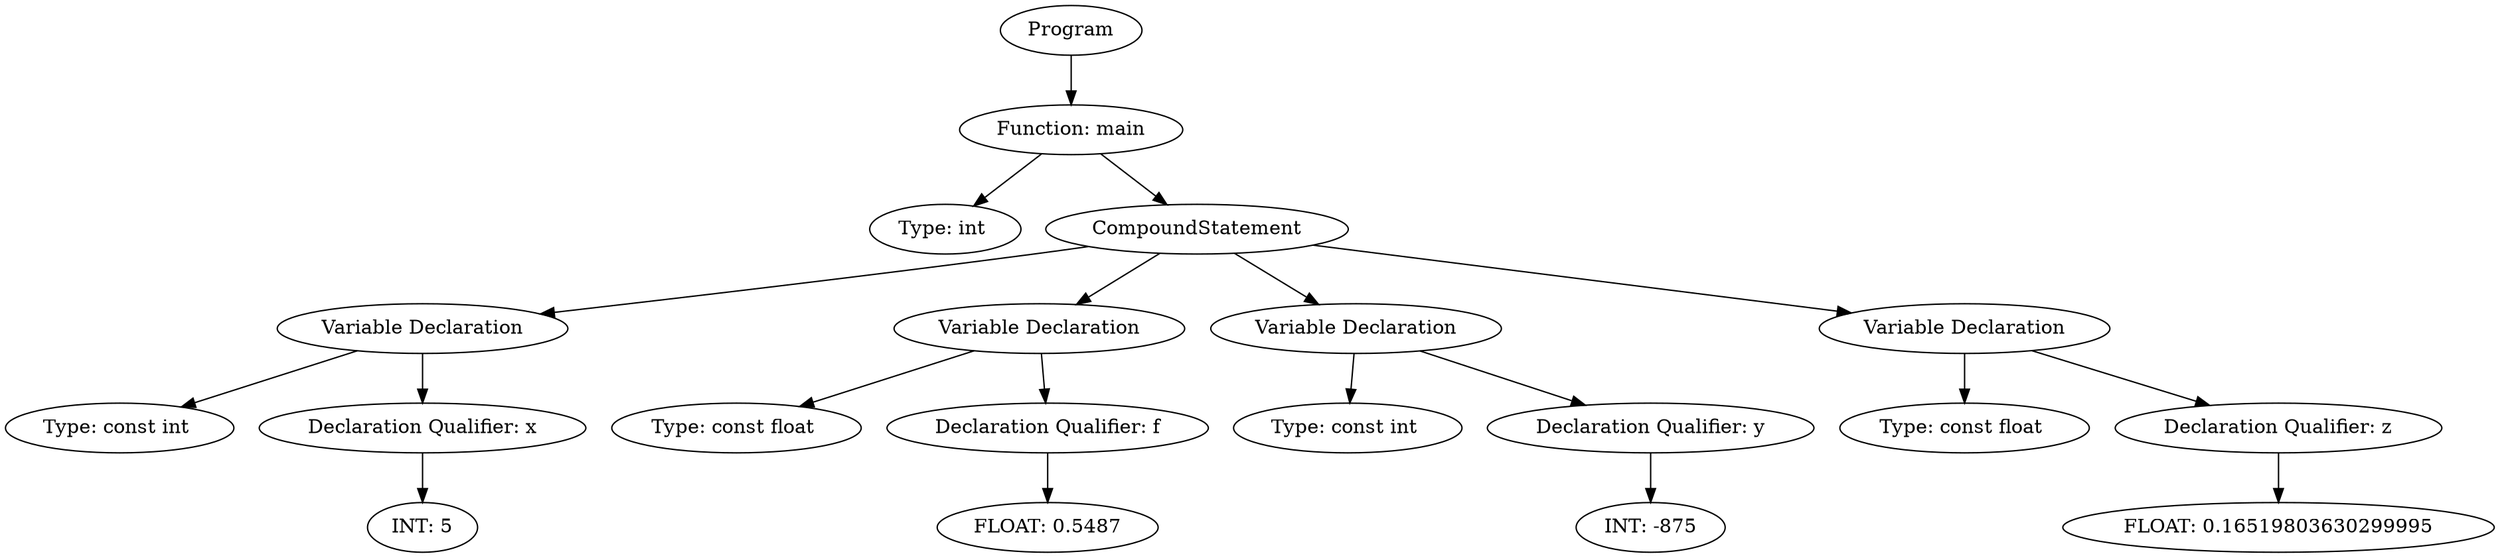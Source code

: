 digraph ExpressionGraph {
4374619248 [label="Program"];
4374619248 -> 4374624192;
4374624192 [label="Function: main"];
4374624192 -> 4374373200;
4374373200 [label="Type: int "];
4374624192 -> 4374034464;
4374034464 [label="CompoundStatement"];
4374034464 -> 4374624144;
4374624144 [label="Variable Declaration"];
4374624144 -> 4374613728;
4374613728 [label="Type: const int "];
4374624144 -> 4374612624;
4374612624 [label="Declaration Qualifier: x"];
4374612624 -> 4374610608;
4374610608 [label="INT: 5"];
4374034464 -> 4374613920;
4374613920 [label="Variable Declaration"];
4374613920 -> 4374612048;
4374612048 [label="Type: const float "];
4374613920 -> 4374623808;
4374623808 [label="Declaration Qualifier: f"];
4374623808 -> 4374621504;
4374621504 [label="FLOAT: 0.5487"];
4374034464 -> 4374610704;
4374610704 [label="Variable Declaration"];
4374610704 -> 4374623904;
4374623904 [label="Type: const int "];
4374610704 -> 4374613248;
4374613248 [label="Declaration Qualifier: y"];
4374613248 -> 4374623136;
4374623136 [label="INT: -875"];
4374034464 -> 4374613056;
4374613056 [label="Variable Declaration"];
4374613056 -> 4374610656;
4374610656 [label="Type: const float "];
4374613056 -> 4374612432;
4374612432 [label="Declaration Qualifier: z"];
4374612432 -> 4374620784;
4374620784 [label="FLOAT: 0.16519803630299995"];
}
